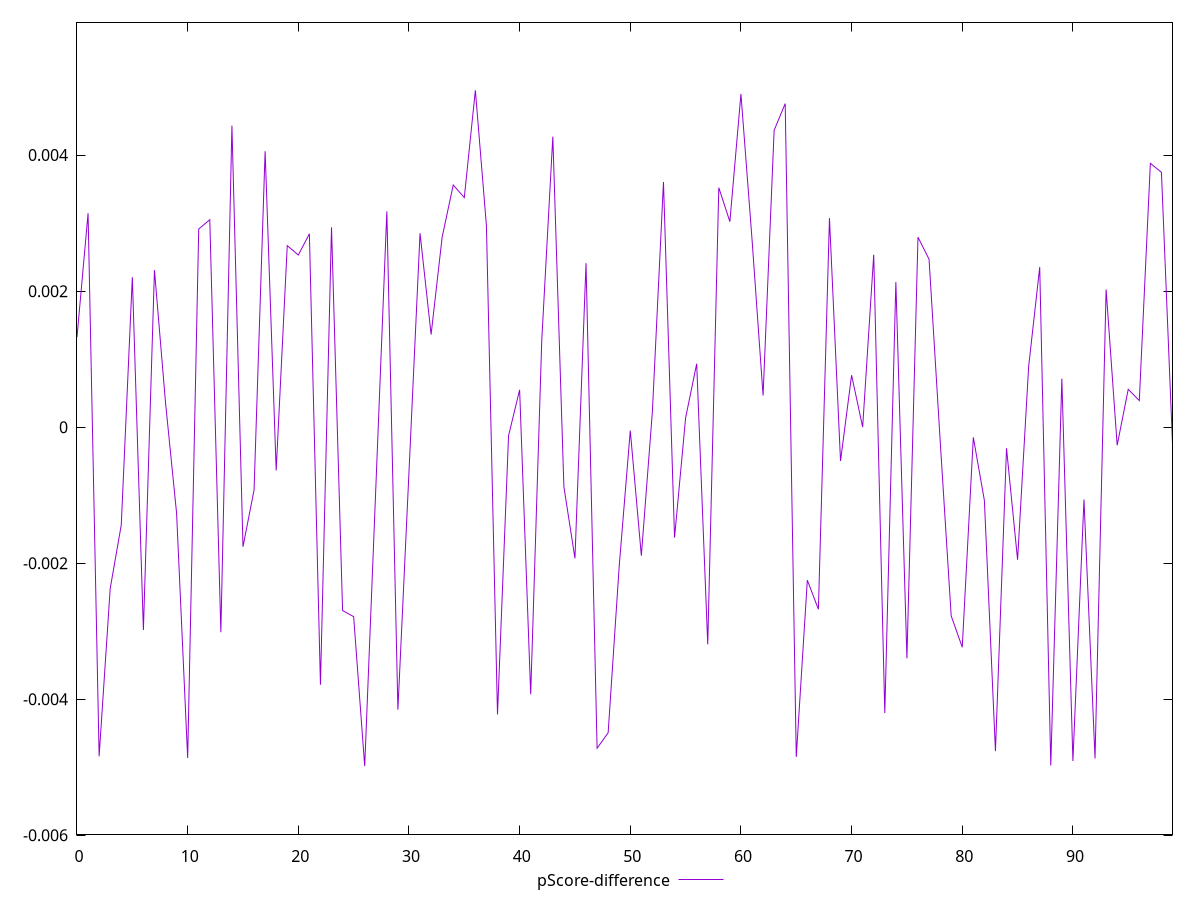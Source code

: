 reset

$pScoreDifference <<EOF
0 0.0013240656238090176
1 0.003145499118282019
2 -0.004838142000404985
3 -0.002371332038573676
4 -0.0014367387148347122
5 0.0022047833012706908
6 -0.0029822566434966336
7 0.0023087348974319827
8 0.0003599769449288692
9 -0.0012646488214956564
10 -0.004862901568107175
11 0.002914114216684402
12 0.003049827180656356
13 -0.0030127872488429908
14 0.004433294894465339
15 -0.0017566807009110064
16 -0.000923777833430256
17 0.00405753749735438
18 -0.0006360016738997248
19 0.0026689873461196723
20 0.0025307829415807948
21 0.002843355198660219
22 -0.003785506673720379
23 0.0029391329633434438
24 -0.0026948465577542186
25 -0.0027847784582776397
26 -0.00498185554089646
27 -0.0009088970407798297
28 0.0031731003072382608
29 -0.004151616943445208
30 -0.0006619280685862261
31 0.002851687543060824
32 0.0013620793992152463
33 0.002795290272612466
34 0.0035606476287511346
35 0.00337544178411249
36 0.004952370092475539
37 0.0029599504516224784
38 -0.004222192797828622
39 -0.00012496385302643298
40 0.0005490501025968292
41 -0.003925805759191908
42 0.0012765366344664464
43 0.004270962370413106
44 -0.0008753561308796343
45 -0.0019275444833898037
46 0.0024117558669279615
47 -0.004719390221433278
48 -0.004491474888097785
49 -0.0020397770101208135
50 -0.00004936941210995083
51 -0.0018880139961220122
52 0.0002357457148051828
53 0.0036042379886093434
54 -0.0016228966591677885
55 0.00013771535554919778
56 0.0009329196668795697
57 -0.0031912905721284412
58 0.0035214041828814657
59 0.0030212798133502916
60 0.004899068289551847
61 0.0027669351955265375
62 0.00046568125044356423
63 0.0043652360805551405
64 0.004757017406568448
65 -0.004846575457457786
66 -0.0022484826429811366
67 -0.0026768834519097784
68 0.003073653546993904
69 -0.0004965020544265841
70 0.0007645288448232396
71 0.0000015290795101208232
72 0.002535151562866822
73 -0.004202262991150257
74 0.0021336342171915657
75 -0.0033980727209439038
76 0.002793847863604676
77 0.0024693684023749524
78 -0.00018438263417988598
79 -0.0027733142910975755
80 -0.003234417045090393
81 -0.00014938313932141845
82 -0.0010759922369107389
83 -0.00476190762870593
84 -0.00030973045587565085
85 -0.001949277412151923
86 0.0008912088005029462
87 0.0023533113374532982
88 -0.004972803330126202
89 0.0007135914351281414
90 -0.004906683597119654
91 -0.001062177599047892
92 -0.004869468114004655
93 0.0020253356878087436
94 -0.0002657099764178661
95 0.0005573855188158172
96 0.00039149915923439305
97 0.0038790889719096944
98 0.0037472382785751213
99 -0.0002423460463696625
EOF

set key outside below
set xrange [0:99]
set yrange [-0.00598185554089646:0.005952370092475539]
set trange [-0.00598185554089646:0.005952370092475539]
set terminal svg size 640, 500 enhanced background rgb 'white'
set output "reports/report_00028_2021-02-24T12-49-42.674Z/interactive/samples/music/pScore-difference/values.svg"

plot $pScoreDifference title "pScore-difference" with line

reset
